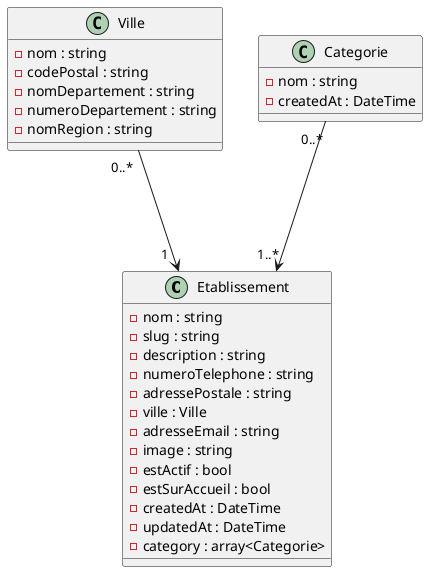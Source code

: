 @startuml
'https://plantuml.com/class-diagram

class Etablissement {
    - nom : string
    - slug : string
    - description : string
    - numeroTelephone : string
    - adressePostale : string
    - ville : Ville
    - adresseEmail : string
    - image : string
    - estActif : bool
    - estSurAccueil : bool
    - createdAt : DateTime
    - updatedAt : DateTime
    - category : array<Categorie>
}

class Ville {

    - nom : string
    - codePostal : string
    - nomDepartement : string
    - numeroDepartement : string
    - nomRegion : string

}

class Categorie {

    - nom : string
    - createdAt : DateTime

}

Ville "0..*  " ---> "1  " Etablissement
Categorie "0..*" ---> "1..*" Etablissement


@enduml